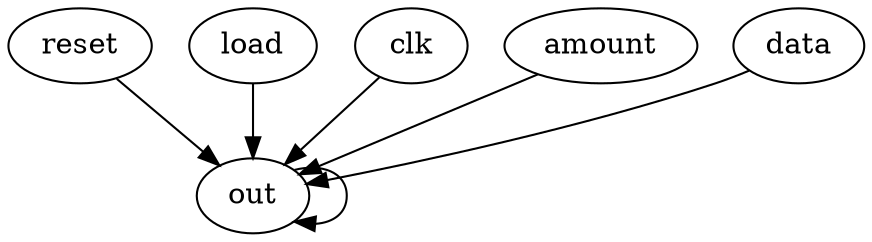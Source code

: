 digraph "" {
	reset -> out	[weight=3.0];
	load -> out	[weight=2.0];
	clk -> out	[weight=1.0];
	amount -> out	[weight=1.0];
	data -> out	[weight=1.0];
	out -> out	[weight=1.0];
}
